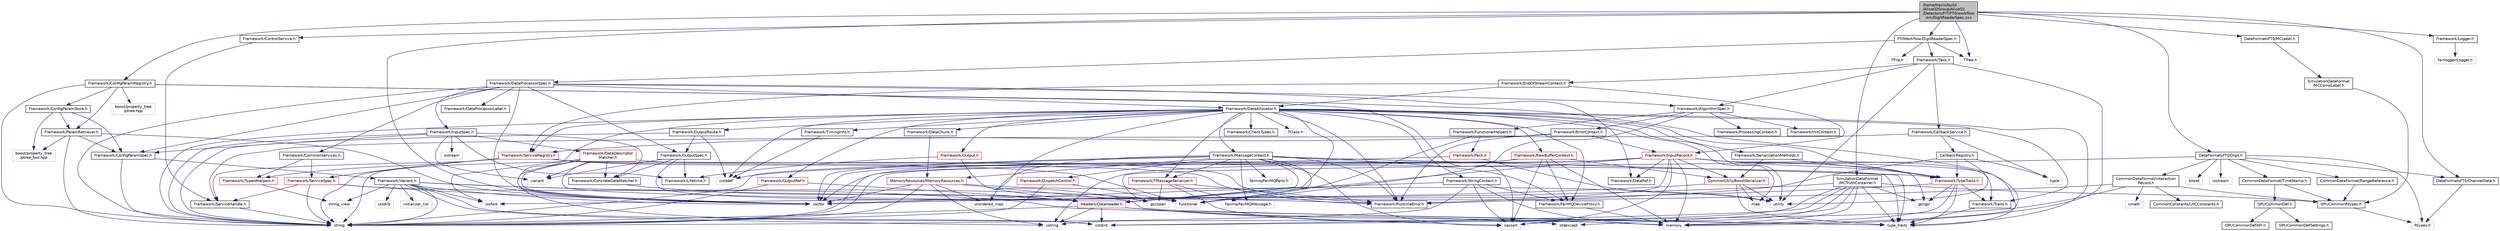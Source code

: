 digraph "/home/travis/build/AliceO2Group/AliceO2/Detectors/FIT/FT0/workflow/src/DigitReaderSpec.cxx"
{
 // INTERACTIVE_SVG=YES
  bgcolor="transparent";
  edge [fontname="Helvetica",fontsize="10",labelfontname="Helvetica",labelfontsize="10"];
  node [fontname="Helvetica",fontsize="10",shape=record];
  Node0 [label="/home/travis/build\l/AliceO2Group/AliceO2\l/Detectors/FIT/FT0/workflow\l/src/DigitReaderSpec.cxx",height=0.2,width=0.4,color="black", fillcolor="grey75", style="filled", fontcolor="black"];
  Node0 -> Node1 [color="midnightblue",fontsize="10",style="solid",fontname="Helvetica"];
  Node1 [label="vector",height=0.2,width=0.4,color="grey75"];
  Node0 -> Node2 [color="midnightblue",fontsize="10",style="solid",fontname="Helvetica"];
  Node2 [label="TTree.h",height=0.2,width=0.4,color="grey75"];
  Node0 -> Node3 [color="midnightblue",fontsize="10",style="solid",fontname="Helvetica"];
  Node3 [label="Framework/ConfigParamRegistry.h",height=0.2,width=0.4,color="black",URL="$de/dc6/ConfigParamRegistry_8h.html"];
  Node3 -> Node4 [color="midnightblue",fontsize="10",style="solid",fontname="Helvetica"];
  Node4 [label="Framework/ParamRetriever.h",height=0.2,width=0.4,color="black",URL="$df/d72/ParamRetriever_8h.html"];
  Node4 -> Node5 [color="midnightblue",fontsize="10",style="solid",fontname="Helvetica"];
  Node5 [label="Framework/ConfigParamSpec.h",height=0.2,width=0.4,color="black",URL="$d0/d1c/ConfigParamSpec_8h.html"];
  Node5 -> Node6 [color="midnightblue",fontsize="10",style="solid",fontname="Helvetica"];
  Node6 [label="Framework/Variant.h",height=0.2,width=0.4,color="black",URL="$de/d56/Variant_8h.html"];
  Node6 -> Node7 [color="midnightblue",fontsize="10",style="solid",fontname="Helvetica"];
  Node7 [label="Framework/RuntimeError.h",height=0.2,width=0.4,color="black",URL="$d1/d76/RuntimeError_8h.html"];
  Node6 -> Node8 [color="midnightblue",fontsize="10",style="solid",fontname="Helvetica"];
  Node8 [label="type_traits",height=0.2,width=0.4,color="grey75"];
  Node6 -> Node9 [color="midnightblue",fontsize="10",style="solid",fontname="Helvetica"];
  Node9 [label="cstring",height=0.2,width=0.4,color="grey75"];
  Node6 -> Node10 [color="midnightblue",fontsize="10",style="solid",fontname="Helvetica"];
  Node10 [label="cstdint",height=0.2,width=0.4,color="grey75"];
  Node6 -> Node11 [color="midnightblue",fontsize="10",style="solid",fontname="Helvetica"];
  Node11 [label="cstdlib",height=0.2,width=0.4,color="grey75"];
  Node6 -> Node12 [color="midnightblue",fontsize="10",style="solid",fontname="Helvetica"];
  Node12 [label="iosfwd",height=0.2,width=0.4,color="grey75"];
  Node6 -> Node13 [color="midnightblue",fontsize="10",style="solid",fontname="Helvetica"];
  Node13 [label="initializer_list",height=0.2,width=0.4,color="grey75"];
  Node6 -> Node14 [color="midnightblue",fontsize="10",style="solid",fontname="Helvetica"];
  Node14 [label="string_view",height=0.2,width=0.4,color="grey75"];
  Node6 -> Node1 [color="midnightblue",fontsize="10",style="solid",fontname="Helvetica"];
  Node6 -> Node15 [color="midnightblue",fontsize="10",style="solid",fontname="Helvetica"];
  Node15 [label="string",height=0.2,width=0.4,color="grey75"];
  Node5 -> Node15 [color="midnightblue",fontsize="10",style="solid",fontname="Helvetica"];
  Node4 -> Node16 [color="midnightblue",fontsize="10",style="solid",fontname="Helvetica"];
  Node16 [label="boost/property_tree\l/ptree_fwd.hpp",height=0.2,width=0.4,color="grey75"];
  Node4 -> Node15 [color="midnightblue",fontsize="10",style="solid",fontname="Helvetica"];
  Node4 -> Node1 [color="midnightblue",fontsize="10",style="solid",fontname="Helvetica"];
  Node3 -> Node17 [color="midnightblue",fontsize="10",style="solid",fontname="Helvetica"];
  Node17 [label="Framework/ConfigParamStore.h",height=0.2,width=0.4,color="black",URL="$dd/daf/ConfigParamStore_8h.html"];
  Node17 -> Node4 [color="midnightblue",fontsize="10",style="solid",fontname="Helvetica"];
  Node17 -> Node5 [color="midnightblue",fontsize="10",style="solid",fontname="Helvetica"];
  Node17 -> Node16 [color="midnightblue",fontsize="10",style="solid",fontname="Helvetica"];
  Node3 -> Node18 [color="midnightblue",fontsize="10",style="solid",fontname="Helvetica"];
  Node18 [label="boost/property_tree\l/ptree.hpp",height=0.2,width=0.4,color="grey75"];
  Node3 -> Node19 [color="midnightblue",fontsize="10",style="solid",fontname="Helvetica"];
  Node19 [label="memory",height=0.2,width=0.4,color="grey75"];
  Node3 -> Node15 [color="midnightblue",fontsize="10",style="solid",fontname="Helvetica"];
  Node3 -> Node20 [color="midnightblue",fontsize="10",style="solid",fontname="Helvetica"];
  Node20 [label="cassert",height=0.2,width=0.4,color="grey75"];
  Node0 -> Node21 [color="midnightblue",fontsize="10",style="solid",fontname="Helvetica"];
  Node21 [label="Framework/ControlService.h",height=0.2,width=0.4,color="black",URL="$d2/d43/ControlService_8h.html"];
  Node21 -> Node22 [color="midnightblue",fontsize="10",style="solid",fontname="Helvetica"];
  Node22 [label="Framework/ServiceHandle.h",height=0.2,width=0.4,color="black",URL="$d3/d28/ServiceHandle_8h.html"];
  Node22 -> Node15 [color="midnightblue",fontsize="10",style="solid",fontname="Helvetica"];
  Node0 -> Node23 [color="midnightblue",fontsize="10",style="solid",fontname="Helvetica"];
  Node23 [label="Framework/Logger.h",height=0.2,width=0.4,color="black",URL="$dd/da4/Logger_8h.html"];
  Node23 -> Node24 [color="midnightblue",fontsize="10",style="solid",fontname="Helvetica"];
  Node24 [label="fairlogger/Logger.h",height=0.2,width=0.4,color="grey75"];
  Node0 -> Node25 [color="midnightblue",fontsize="10",style="solid",fontname="Helvetica"];
  Node25 [label="FT0Workflow/DigitReaderSpec.h",height=0.2,width=0.4,color="black",URL="$d6/d6d/FIT_2FT0_2workflow_2include_2FT0Workflow_2DigitReaderSpec_8h.html"];
  Node25 -> Node26 [color="midnightblue",fontsize="10",style="solid",fontname="Helvetica"];
  Node26 [label="TFile.h",height=0.2,width=0.4,color="grey75"];
  Node25 -> Node2 [color="midnightblue",fontsize="10",style="solid",fontname="Helvetica"];
  Node25 -> Node27 [color="midnightblue",fontsize="10",style="solid",fontname="Helvetica"];
  Node27 [label="Framework/DataProcessorSpec.h",height=0.2,width=0.4,color="black",URL="$d0/df4/DataProcessorSpec_8h.html"];
  Node27 -> Node28 [color="midnightblue",fontsize="10",style="solid",fontname="Helvetica"];
  Node28 [label="Framework/AlgorithmSpec.h",height=0.2,width=0.4,color="black",URL="$d0/d14/AlgorithmSpec_8h.html"];
  Node28 -> Node29 [color="midnightblue",fontsize="10",style="solid",fontname="Helvetica"];
  Node29 [label="Framework/ProcessingContext.h",height=0.2,width=0.4,color="black",URL="$de/d6a/ProcessingContext_8h.html"];
  Node28 -> Node30 [color="midnightblue",fontsize="10",style="solid",fontname="Helvetica"];
  Node30 [label="Framework/ErrorContext.h",height=0.2,width=0.4,color="black",URL="$d7/dad/ErrorContext_8h.html"];
  Node30 -> Node31 [color="midnightblue",fontsize="10",style="solid",fontname="Helvetica"];
  Node31 [label="Framework/InputRecord.h",height=0.2,width=0.4,color="red",URL="$d6/d5c/InputRecord_8h.html"];
  Node31 -> Node32 [color="midnightblue",fontsize="10",style="solid",fontname="Helvetica"];
  Node32 [label="Framework/DataRef.h",height=0.2,width=0.4,color="black",URL="$d5/dfb/DataRef_8h.html"];
  Node31 -> Node47 [color="midnightblue",fontsize="10",style="solid",fontname="Helvetica"];
  Node47 [label="Framework/TypeTraits.h",height=0.2,width=0.4,color="red",URL="$d0/d95/TypeTraits_8h.html"];
  Node47 -> Node8 [color="midnightblue",fontsize="10",style="solid",fontname="Helvetica"];
  Node47 -> Node1 [color="midnightblue",fontsize="10",style="solid",fontname="Helvetica"];
  Node47 -> Node19 [color="midnightblue",fontsize="10",style="solid",fontname="Helvetica"];
  Node47 -> Node48 [color="midnightblue",fontsize="10",style="solid",fontname="Helvetica"];
  Node48 [label="Framework/Traits.h",height=0.2,width=0.4,color="black",URL="$db/d31/Traits_8h.html"];
  Node48 -> Node8 [color="midnightblue",fontsize="10",style="solid",fontname="Helvetica"];
  Node47 -> Node51 [color="midnightblue",fontsize="10",style="solid",fontname="Helvetica"];
  Node51 [label="gsl/gsl",height=0.2,width=0.4,color="grey75"];
  Node31 -> Node48 [color="midnightblue",fontsize="10",style="solid",fontname="Helvetica"];
  Node31 -> Node7 [color="midnightblue",fontsize="10",style="solid",fontname="Helvetica"];
  Node31 -> Node68 [color="midnightblue",fontsize="10",style="solid",fontname="Helvetica"];
  Node68 [label="Headers/DataHeader.h",height=0.2,width=0.4,color="red",URL="$dc/dcd/DataHeader_8h.html"];
  Node68 -> Node10 [color="midnightblue",fontsize="10",style="solid",fontname="Helvetica"];
  Node68 -> Node19 [color="midnightblue",fontsize="10",style="solid",fontname="Helvetica"];
  Node68 -> Node20 [color="midnightblue",fontsize="10",style="solid",fontname="Helvetica"];
  Node68 -> Node9 [color="midnightblue",fontsize="10",style="solid",fontname="Helvetica"];
  Node68 -> Node70 [color="midnightblue",fontsize="10",style="solid",fontname="Helvetica"];
  Node70 [label="stdexcept",height=0.2,width=0.4,color="grey75"];
  Node68 -> Node15 [color="midnightblue",fontsize="10",style="solid",fontname="Helvetica"];
  Node31 -> Node52 [color="midnightblue",fontsize="10",style="solid",fontname="Helvetica"];
  Node52 [label="CommonUtils/BoostSerializer.h",height=0.2,width=0.4,color="red",URL="$d7/d91/BoostSerializer_8h.html",tooltip="Templatised boost serializer/deserializer for containers and base types. "];
  Node52 -> Node53 [color="midnightblue",fontsize="10",style="solid",fontname="Helvetica"];
  Node53 [label="utility",height=0.2,width=0.4,color="grey75"];
  Node52 -> Node8 [color="midnightblue",fontsize="10",style="solid",fontname="Helvetica"];
  Node52 -> Node1 [color="midnightblue",fontsize="10",style="solid",fontname="Helvetica"];
  Node52 -> Node56 [color="midnightblue",fontsize="10",style="solid",fontname="Helvetica"];
  Node56 [label="map",height=0.2,width=0.4,color="grey75"];
  Node31 -> Node51 [color="midnightblue",fontsize="10",style="solid",fontname="Helvetica"];
  Node31 -> Node15 [color="midnightblue",fontsize="10",style="solid",fontname="Helvetica"];
  Node31 -> Node1 [color="midnightblue",fontsize="10",style="solid",fontname="Helvetica"];
  Node31 -> Node9 [color="midnightblue",fontsize="10",style="solid",fontname="Helvetica"];
  Node31 -> Node20 [color="midnightblue",fontsize="10",style="solid",fontname="Helvetica"];
  Node31 -> Node19 [color="midnightblue",fontsize="10",style="solid",fontname="Helvetica"];
  Node31 -> Node8 [color="midnightblue",fontsize="10",style="solid",fontname="Helvetica"];
  Node30 -> Node105 [color="midnightblue",fontsize="10",style="solid",fontname="Helvetica"];
  Node105 [label="Framework/ServiceRegistry.h",height=0.2,width=0.4,color="red",URL="$d8/d17/ServiceRegistry_8h.html"];
  Node105 -> Node22 [color="midnightblue",fontsize="10",style="solid",fontname="Helvetica"];
  Node105 -> Node106 [color="midnightblue",fontsize="10",style="solid",fontname="Helvetica"];
  Node106 [label="Framework/ServiceSpec.h",height=0.2,width=0.4,color="red",URL="$d4/d61/ServiceSpec_8h.html"];
  Node106 -> Node22 [color="midnightblue",fontsize="10",style="solid",fontname="Helvetica"];
  Node106 -> Node100 [color="midnightblue",fontsize="10",style="solid",fontname="Helvetica"];
  Node100 [label="functional",height=0.2,width=0.4,color="grey75"];
  Node106 -> Node15 [color="midnightblue",fontsize="10",style="solid",fontname="Helvetica"];
  Node106 -> Node1 [color="midnightblue",fontsize="10",style="solid",fontname="Helvetica"];
  Node105 -> Node116 [color="midnightblue",fontsize="10",style="solid",fontname="Helvetica"];
  Node116 [label="Framework/TypeIdHelpers.h",height=0.2,width=0.4,color="red",URL="$d2/d9a/TypeIdHelpers_8h.html"];
  Node116 -> Node14 [color="midnightblue",fontsize="10",style="solid",fontname="Helvetica"];
  Node105 -> Node7 [color="midnightblue",fontsize="10",style="solid",fontname="Helvetica"];
  Node105 -> Node100 [color="midnightblue",fontsize="10",style="solid",fontname="Helvetica"];
  Node105 -> Node15 [color="midnightblue",fontsize="10",style="solid",fontname="Helvetica"];
  Node105 -> Node8 [color="midnightblue",fontsize="10",style="solid",fontname="Helvetica"];
  Node30 -> Node7 [color="midnightblue",fontsize="10",style="solid",fontname="Helvetica"];
  Node28 -> Node122 [color="midnightblue",fontsize="10",style="solid",fontname="Helvetica"];
  Node122 [label="Framework/InitContext.h",height=0.2,width=0.4,color="black",URL="$d4/d2b/InitContext_8h.html"];
  Node28 -> Node123 [color="midnightblue",fontsize="10",style="solid",fontname="Helvetica"];
  Node123 [label="Framework/FunctionalHelpers.h",height=0.2,width=0.4,color="black",URL="$de/d9b/FunctionalHelpers_8h.html"];
  Node123 -> Node124 [color="midnightblue",fontsize="10",style="solid",fontname="Helvetica"];
  Node124 [label="Framework/Pack.h",height=0.2,width=0.4,color="red",URL="$dd/dce/Pack_8h.html"];
  Node124 -> Node101 [color="midnightblue",fontsize="10",style="solid",fontname="Helvetica"];
  Node101 [label="cstddef",height=0.2,width=0.4,color="grey75"];
  Node124 -> Node53 [color="midnightblue",fontsize="10",style="solid",fontname="Helvetica"];
  Node123 -> Node100 [color="midnightblue",fontsize="10",style="solid",fontname="Helvetica"];
  Node28 -> Node100 [color="midnightblue",fontsize="10",style="solid",fontname="Helvetica"];
  Node27 -> Node5 [color="midnightblue",fontsize="10",style="solid",fontname="Helvetica"];
  Node27 -> Node125 [color="midnightblue",fontsize="10",style="solid",fontname="Helvetica"];
  Node125 [label="Framework/DataProcessorLabel.h",height=0.2,width=0.4,color="black",URL="$d1/df2/DataProcessorLabel_8h.html"];
  Node27 -> Node32 [color="midnightblue",fontsize="10",style="solid",fontname="Helvetica"];
  Node27 -> Node126 [color="midnightblue",fontsize="10",style="solid",fontname="Helvetica"];
  Node126 [label="Framework/DataAllocator.h",height=0.2,width=0.4,color="black",URL="$d1/d28/DataAllocator_8h.html"];
  Node126 -> Node127 [color="midnightblue",fontsize="10",style="solid",fontname="Helvetica"];
  Node127 [label="Framework/MessageContext.h",height=0.2,width=0.4,color="black",URL="$dc/dc4/MessageContext_8h.html"];
  Node127 -> Node128 [color="midnightblue",fontsize="10",style="solid",fontname="Helvetica"];
  Node128 [label="Framework/DispatchControl.h",height=0.2,width=0.4,color="red",URL="$dd/dda/DispatchControl_8h.html"];
  Node128 -> Node100 [color="midnightblue",fontsize="10",style="solid",fontname="Helvetica"];
  Node128 -> Node15 [color="midnightblue",fontsize="10",style="solid",fontname="Helvetica"];
  Node127 -> Node130 [color="midnightblue",fontsize="10",style="solid",fontname="Helvetica"];
  Node130 [label="Framework/FairMQDeviceProxy.h",height=0.2,width=0.4,color="black",URL="$d8/d71/FairMQDeviceProxy_8h.html"];
  Node130 -> Node19 [color="midnightblue",fontsize="10",style="solid",fontname="Helvetica"];
  Node127 -> Node7 [color="midnightblue",fontsize="10",style="solid",fontname="Helvetica"];
  Node127 -> Node35 [color="midnightblue",fontsize="10",style="solid",fontname="Helvetica"];
  Node35 [label="Framework/TMessageSerializer.h",height=0.2,width=0.4,color="red",URL="$d8/d3c/TMessageSerializer_8h.html"];
  Node35 -> Node36 [color="midnightblue",fontsize="10",style="solid",fontname="Helvetica"];
  Node36 [label="fairmq/FairMQMessage.h",height=0.2,width=0.4,color="grey75"];
  Node35 -> Node7 [color="midnightblue",fontsize="10",style="solid",fontname="Helvetica"];
  Node35 -> Node42 [color="midnightblue",fontsize="10",style="solid",fontname="Helvetica"];
  Node42 [label="gsl/span",height=0.2,width=0.4,color="grey75"];
  Node35 -> Node19 [color="midnightblue",fontsize="10",style="solid",fontname="Helvetica"];
  Node127 -> Node47 [color="midnightblue",fontsize="10",style="solid",fontname="Helvetica"];
  Node127 -> Node68 [color="midnightblue",fontsize="10",style="solid",fontname="Helvetica"];
  Node127 -> Node82 [color="midnightblue",fontsize="10",style="solid",fontname="Helvetica"];
  Node82 [label="MemoryResources/MemoryResources.h",height=0.2,width=0.4,color="red",URL="$dc/d03/MemoryResources_8h.html"];
  Node82 -> Node9 [color="midnightblue",fontsize="10",style="solid",fontname="Helvetica"];
  Node82 -> Node15 [color="midnightblue",fontsize="10",style="solid",fontname="Helvetica"];
  Node82 -> Node8 [color="midnightblue",fontsize="10",style="solid",fontname="Helvetica"];
  Node82 -> Node53 [color="midnightblue",fontsize="10",style="solid",fontname="Helvetica"];
  Node82 -> Node1 [color="midnightblue",fontsize="10",style="solid",fontname="Helvetica"];
  Node82 -> Node87 [color="midnightblue",fontsize="10",style="solid",fontname="Helvetica"];
  Node87 [label="unordered_map",height=0.2,width=0.4,color="grey75"];
  Node127 -> Node36 [color="midnightblue",fontsize="10",style="solid",fontname="Helvetica"];
  Node127 -> Node131 [color="midnightblue",fontsize="10",style="solid",fontname="Helvetica"];
  Node131 [label="fairmq/FairMQParts.h",height=0.2,width=0.4,color="grey75"];
  Node127 -> Node20 [color="midnightblue",fontsize="10",style="solid",fontname="Helvetica"];
  Node127 -> Node100 [color="midnightblue",fontsize="10",style="solid",fontname="Helvetica"];
  Node127 -> Node15 [color="midnightblue",fontsize="10",style="solid",fontname="Helvetica"];
  Node127 -> Node8 [color="midnightblue",fontsize="10",style="solid",fontname="Helvetica"];
  Node127 -> Node87 [color="midnightblue",fontsize="10",style="solid",fontname="Helvetica"];
  Node127 -> Node1 [color="midnightblue",fontsize="10",style="solid",fontname="Helvetica"];
  Node126 -> Node132 [color="midnightblue",fontsize="10",style="solid",fontname="Helvetica"];
  Node132 [label="Framework/StringContext.h",height=0.2,width=0.4,color="black",URL="$dd/df6/StringContext_8h.html"];
  Node132 -> Node130 [color="midnightblue",fontsize="10",style="solid",fontname="Helvetica"];
  Node132 -> Node1 [color="midnightblue",fontsize="10",style="solid",fontname="Helvetica"];
  Node132 -> Node20 [color="midnightblue",fontsize="10",style="solid",fontname="Helvetica"];
  Node132 -> Node15 [color="midnightblue",fontsize="10",style="solid",fontname="Helvetica"];
  Node132 -> Node19 [color="midnightblue",fontsize="10",style="solid",fontname="Helvetica"];
  Node126 -> Node133 [color="midnightblue",fontsize="10",style="solid",fontname="Helvetica"];
  Node133 [label="Framework/RawBufferContext.h",height=0.2,width=0.4,color="red",URL="$d8/d25/RawBufferContext_8h.html",tooltip=" "];
  Node133 -> Node130 [color="midnightblue",fontsize="10",style="solid",fontname="Helvetica"];
  Node133 -> Node52 [color="midnightblue",fontsize="10",style="solid",fontname="Helvetica"];
  Node133 -> Node1 [color="midnightblue",fontsize="10",style="solid",fontname="Helvetica"];
  Node133 -> Node20 [color="midnightblue",fontsize="10",style="solid",fontname="Helvetica"];
  Node133 -> Node15 [color="midnightblue",fontsize="10",style="solid",fontname="Helvetica"];
  Node133 -> Node19 [color="midnightblue",fontsize="10",style="solid",fontname="Helvetica"];
  Node126 -> Node94 [color="midnightblue",fontsize="10",style="solid",fontname="Helvetica"];
  Node94 [label="Framework/Output.h",height=0.2,width=0.4,color="red",URL="$d3/ddf/Output_8h.html"];
  Node94 -> Node68 [color="midnightblue",fontsize="10",style="solid",fontname="Helvetica"];
  Node94 -> Node73 [color="midnightblue",fontsize="10",style="solid",fontname="Helvetica"];
  Node73 [label="Framework/Lifetime.h",height=0.2,width=0.4,color="black",URL="$dc/dca/Lifetime_8h.html"];
  Node126 -> Node135 [color="midnightblue",fontsize="10",style="solid",fontname="Helvetica"];
  Node135 [label="Framework/OutputRef.h",height=0.2,width=0.4,color="red",URL="$d6/d5a/OutputRef_8h.html"];
  Node135 -> Node68 [color="midnightblue",fontsize="10",style="solid",fontname="Helvetica"];
  Node135 -> Node15 [color="midnightblue",fontsize="10",style="solid",fontname="Helvetica"];
  Node126 -> Node136 [color="midnightblue",fontsize="10",style="solid",fontname="Helvetica"];
  Node136 [label="Framework/OutputRoute.h",height=0.2,width=0.4,color="black",URL="$d6/df4/OutputRoute_8h.html"];
  Node136 -> Node67 [color="midnightblue",fontsize="10",style="solid",fontname="Helvetica"];
  Node67 [label="Framework/OutputSpec.h",height=0.2,width=0.4,color="black",URL="$db/d2d/OutputSpec_8h.html"];
  Node67 -> Node68 [color="midnightblue",fontsize="10",style="solid",fontname="Helvetica"];
  Node67 -> Node73 [color="midnightblue",fontsize="10",style="solid",fontname="Helvetica"];
  Node67 -> Node74 [color="midnightblue",fontsize="10",style="solid",fontname="Helvetica"];
  Node74 [label="Framework/ConcreteDataMatcher.h",height=0.2,width=0.4,color="black",URL="$d0/d1b/ConcreteDataMatcher_8h.html"];
  Node74 -> Node68 [color="midnightblue",fontsize="10",style="solid",fontname="Helvetica"];
  Node67 -> Node75 [color="midnightblue",fontsize="10",style="solid",fontname="Helvetica"];
  Node75 [label="variant",height=0.2,width=0.4,color="grey75"];
  Node136 -> Node101 [color="midnightblue",fontsize="10",style="solid",fontname="Helvetica"];
  Node136 -> Node15 [color="midnightblue",fontsize="10",style="solid",fontname="Helvetica"];
  Node126 -> Node137 [color="midnightblue",fontsize="10",style="solid",fontname="Helvetica"];
  Node137 [label="Framework/DataChunk.h",height=0.2,width=0.4,color="black",URL="$d7/d31/DataChunk_8h.html"];
  Node137 -> Node82 [color="midnightblue",fontsize="10",style="solid",fontname="Helvetica"];
  Node126 -> Node130 [color="midnightblue",fontsize="10",style="solid",fontname="Helvetica"];
  Node126 -> Node138 [color="midnightblue",fontsize="10",style="solid",fontname="Helvetica"];
  Node138 [label="Framework/TimingInfo.h",height=0.2,width=0.4,color="black",URL="$da/d2b/TimingInfo_8h.html"];
  Node138 -> Node101 [color="midnightblue",fontsize="10",style="solid",fontname="Helvetica"];
  Node126 -> Node35 [color="midnightblue",fontsize="10",style="solid",fontname="Helvetica"];
  Node126 -> Node47 [color="midnightblue",fontsize="10",style="solid",fontname="Helvetica"];
  Node126 -> Node48 [color="midnightblue",fontsize="10",style="solid",fontname="Helvetica"];
  Node126 -> Node46 [color="midnightblue",fontsize="10",style="solid",fontname="Helvetica"];
  Node46 [label="Framework/SerializationMethods.h",height=0.2,width=0.4,color="black",URL="$d1/d53/SerializationMethods_8h.html",tooltip="Type wrappers for enfording a specific serialization method. "];
  Node46 -> Node47 [color="midnightblue",fontsize="10",style="solid",fontname="Helvetica"];
  Node46 -> Node52 [color="midnightblue",fontsize="10",style="solid",fontname="Helvetica"];
  Node126 -> Node96 [color="midnightblue",fontsize="10",style="solid",fontname="Helvetica"];
  Node96 [label="Framework/CheckTypes.h",height=0.2,width=0.4,color="black",URL="$d1/d00/CheckTypes_8h.html"];
  Node126 -> Node105 [color="midnightblue",fontsize="10",style="solid",fontname="Helvetica"];
  Node126 -> Node7 [color="midnightblue",fontsize="10",style="solid",fontname="Helvetica"];
  Node126 -> Node68 [color="midnightblue",fontsize="10",style="solid",fontname="Helvetica"];
  Node126 -> Node45 [color="midnightblue",fontsize="10",style="solid",fontname="Helvetica"];
  Node45 [label="TClass.h",height=0.2,width=0.4,color="grey75"];
  Node126 -> Node42 [color="midnightblue",fontsize="10",style="solid",fontname="Helvetica"];
  Node126 -> Node1 [color="midnightblue",fontsize="10",style="solid",fontname="Helvetica"];
  Node126 -> Node56 [color="midnightblue",fontsize="10",style="solid",fontname="Helvetica"];
  Node126 -> Node15 [color="midnightblue",fontsize="10",style="solid",fontname="Helvetica"];
  Node126 -> Node53 [color="midnightblue",fontsize="10",style="solid",fontname="Helvetica"];
  Node126 -> Node8 [color="midnightblue",fontsize="10",style="solid",fontname="Helvetica"];
  Node126 -> Node101 [color="midnightblue",fontsize="10",style="solid",fontname="Helvetica"];
  Node27 -> Node76 [color="midnightblue",fontsize="10",style="solid",fontname="Helvetica"];
  Node76 [label="Framework/InputSpec.h",height=0.2,width=0.4,color="black",URL="$d5/d3f/InputSpec_8h.html"];
  Node76 -> Node73 [color="midnightblue",fontsize="10",style="solid",fontname="Helvetica"];
  Node76 -> Node74 [color="midnightblue",fontsize="10",style="solid",fontname="Helvetica"];
  Node76 -> Node77 [color="midnightblue",fontsize="10",style="solid",fontname="Helvetica"];
  Node77 [label="Framework/DataDescriptor\lMatcher.h",height=0.2,width=0.4,color="red",URL="$d3/da3/DataDescriptorMatcher_8h.html"];
  Node77 -> Node74 [color="midnightblue",fontsize="10",style="solid",fontname="Helvetica"];
  Node77 -> Node7 [color="midnightblue",fontsize="10",style="solid",fontname="Helvetica"];
  Node77 -> Node68 [color="midnightblue",fontsize="10",style="solid",fontname="Helvetica"];
  Node77 -> Node10 [color="midnightblue",fontsize="10",style="solid",fontname="Helvetica"];
  Node77 -> Node12 [color="midnightblue",fontsize="10",style="solid",fontname="Helvetica"];
  Node77 -> Node15 [color="midnightblue",fontsize="10",style="solid",fontname="Helvetica"];
  Node77 -> Node75 [color="midnightblue",fontsize="10",style="solid",fontname="Helvetica"];
  Node77 -> Node1 [color="midnightblue",fontsize="10",style="solid",fontname="Helvetica"];
  Node76 -> Node5 [color="midnightblue",fontsize="10",style="solid",fontname="Helvetica"];
  Node76 -> Node15 [color="midnightblue",fontsize="10",style="solid",fontname="Helvetica"];
  Node76 -> Node93 [color="midnightblue",fontsize="10",style="solid",fontname="Helvetica"];
  Node93 [label="ostream",height=0.2,width=0.4,color="grey75"];
  Node76 -> Node75 [color="midnightblue",fontsize="10",style="solid",fontname="Helvetica"];
  Node27 -> Node67 [color="midnightblue",fontsize="10",style="solid",fontname="Helvetica"];
  Node27 -> Node139 [color="midnightblue",fontsize="10",style="solid",fontname="Helvetica"];
  Node139 [label="Framework/CommonServices.h",height=0.2,width=0.4,color="black",URL="$d8/d02/CommonServices_8h.html"];
  Node139 -> Node106 [color="midnightblue",fontsize="10",style="solid",fontname="Helvetica"];
  Node139 -> Node116 [color="midnightblue",fontsize="10",style="solid",fontname="Helvetica"];
  Node27 -> Node15 [color="midnightblue",fontsize="10",style="solid",fontname="Helvetica"];
  Node27 -> Node1 [color="midnightblue",fontsize="10",style="solid",fontname="Helvetica"];
  Node25 -> Node140 [color="midnightblue",fontsize="10",style="solid",fontname="Helvetica"];
  Node140 [label="Framework/Task.h",height=0.2,width=0.4,color="black",URL="$df/d4f/Task_8h.html"];
  Node140 -> Node28 [color="midnightblue",fontsize="10",style="solid",fontname="Helvetica"];
  Node140 -> Node141 [color="midnightblue",fontsize="10",style="solid",fontname="Helvetica"];
  Node141 [label="Framework/CallbackService.h",height=0.2,width=0.4,color="black",URL="$d9/d7f/CallbackService_8h.html"];
  Node141 -> Node142 [color="midnightblue",fontsize="10",style="solid",fontname="Helvetica"];
  Node142 [label="CallbackRegistry.h",height=0.2,width=0.4,color="black",URL="$d7/d3e/CallbackRegistry_8h.html",tooltip="A generic registry for callbacks. "];
  Node142 -> Node47 [color="midnightblue",fontsize="10",style="solid",fontname="Helvetica"];
  Node142 -> Node7 [color="midnightblue",fontsize="10",style="solid",fontname="Helvetica"];
  Node142 -> Node143 [color="midnightblue",fontsize="10",style="solid",fontname="Helvetica"];
  Node143 [label="tuple",height=0.2,width=0.4,color="grey75"];
  Node142 -> Node53 [color="midnightblue",fontsize="10",style="solid",fontname="Helvetica"];
  Node141 -> Node22 [color="midnightblue",fontsize="10",style="solid",fontname="Helvetica"];
  Node141 -> Node143 [color="midnightblue",fontsize="10",style="solid",fontname="Helvetica"];
  Node140 -> Node144 [color="midnightblue",fontsize="10",style="solid",fontname="Helvetica"];
  Node144 [label="Framework/EndOfStreamContext.h",height=0.2,width=0.4,color="black",URL="$d0/d77/EndOfStreamContext_8h.html"];
  Node144 -> Node31 [color="midnightblue",fontsize="10",style="solid",fontname="Helvetica"];
  Node144 -> Node105 [color="midnightblue",fontsize="10",style="solid",fontname="Helvetica"];
  Node144 -> Node126 [color="midnightblue",fontsize="10",style="solid",fontname="Helvetica"];
  Node140 -> Node53 [color="midnightblue",fontsize="10",style="solid",fontname="Helvetica"];
  Node140 -> Node19 [color="midnightblue",fontsize="10",style="solid",fontname="Helvetica"];
  Node0 -> Node145 [color="midnightblue",fontsize="10",style="solid",fontname="Helvetica"];
  Node145 [label="DataFormatsFT0/Digit.h",height=0.2,width=0.4,color="black",URL="$d0/d0a/DataFormats_2Detectors_2FIT_2FT0_2include_2DataFormatsFT0_2Digit_8h.html"];
  Node145 -> Node146 [color="midnightblue",fontsize="10",style="solid",fontname="Helvetica"];
  Node146 [label="CommonDataFormat/Interaction\lRecord.h",height=0.2,width=0.4,color="black",URL="$d9/d80/InteractionRecord_8h.html"];
  Node146 -> Node147 [color="midnightblue",fontsize="10",style="solid",fontname="Helvetica"];
  Node147 [label="GPUCommonRtypes.h",height=0.2,width=0.4,color="black",URL="$d2/d45/GPUCommonRtypes_8h.html"];
  Node147 -> Node148 [color="midnightblue",fontsize="10",style="solid",fontname="Helvetica"];
  Node148 [label="Rtypes.h",height=0.2,width=0.4,color="grey75"];
  Node146 -> Node12 [color="midnightblue",fontsize="10",style="solid",fontname="Helvetica"];
  Node146 -> Node10 [color="midnightblue",fontsize="10",style="solid",fontname="Helvetica"];
  Node146 -> Node149 [color="midnightblue",fontsize="10",style="solid",fontname="Helvetica"];
  Node149 [label="cmath",height=0.2,width=0.4,color="grey75"];
  Node146 -> Node150 [color="midnightblue",fontsize="10",style="solid",fontname="Helvetica"];
  Node150 [label="CommonConstants/LHCConstants.h",height=0.2,width=0.4,color="black",URL="$d4/dc6/LHCConstants_8h.html",tooltip="Header to collect LHC related constants. "];
  Node145 -> Node151 [color="midnightblue",fontsize="10",style="solid",fontname="Helvetica"];
  Node151 [label="CommonDataFormat/RangeReference.h",height=0.2,width=0.4,color="black",URL="$de/d64/RangeReference_8h.html",tooltip="Class to refer to the 1st entry and N elements of some group in the continuous container. "];
  Node151 -> Node147 [color="midnightblue",fontsize="10",style="solid",fontname="Helvetica"];
  Node145 -> Node152 [color="midnightblue",fontsize="10",style="solid",fontname="Helvetica"];
  Node152 [label="CommonDataFormat/TimeStamp.h",height=0.2,width=0.4,color="black",URL="$df/d5d/common_2include_2CommonDataFormat_2TimeStamp_8h.html"];
  Node152 -> Node147 [color="midnightblue",fontsize="10",style="solid",fontname="Helvetica"];
  Node152 -> Node153 [color="midnightblue",fontsize="10",style="solid",fontname="Helvetica"];
  Node153 [label="GPUCommonDef.h",height=0.2,width=0.4,color="black",URL="$df/d21/GPUCommonDef_8h.html"];
  Node153 -> Node154 [color="midnightblue",fontsize="10",style="solid",fontname="Helvetica"];
  Node154 [label="GPUCommonDefSettings.h",height=0.2,width=0.4,color="black",URL="$d5/d93/GPUCommonDefSettings_8h.html"];
  Node153 -> Node155 [color="midnightblue",fontsize="10",style="solid",fontname="Helvetica"];
  Node155 [label="GPUCommonDefAPI.h",height=0.2,width=0.4,color="black",URL="$da/d5a/GPUCommonDefAPI_8h.html"];
  Node145 -> Node156 [color="midnightblue",fontsize="10",style="solid",fontname="Helvetica"];
  Node156 [label="DataFormatsFT0/ChannelData.h",height=0.2,width=0.4,color="black",URL="$dc/d44/FIT_2FT0_2include_2DataFormatsFT0_2ChannelData_8h.html"];
  Node156 -> Node148 [color="midnightblue",fontsize="10",style="solid",fontname="Helvetica"];
  Node145 -> Node148 [color="midnightblue",fontsize="10",style="solid",fontname="Helvetica"];
  Node145 -> Node42 [color="midnightblue",fontsize="10",style="solid",fontname="Helvetica"];
  Node145 -> Node157 [color="midnightblue",fontsize="10",style="solid",fontname="Helvetica"];
  Node157 [label="bitset",height=0.2,width=0.4,color="grey75"];
  Node145 -> Node158 [color="midnightblue",fontsize="10",style="solid",fontname="Helvetica"];
  Node158 [label="iostream",height=0.2,width=0.4,color="grey75"];
  Node0 -> Node156 [color="midnightblue",fontsize="10",style="solid",fontname="Helvetica"];
  Node0 -> Node159 [color="midnightblue",fontsize="10",style="solid",fontname="Helvetica"];
  Node159 [label="DataFormatsFT0/MCLabel.h",height=0.2,width=0.4,color="black",URL="$db/d4c/DataFormats_2Detectors_2FIT_2FT0_2include_2DataFormatsFT0_2MCLabel_8h.html"];
  Node159 -> Node160 [color="midnightblue",fontsize="10",style="solid",fontname="Helvetica"];
  Node160 [label="SimulationDataFormat\l/MCCompLabel.h",height=0.2,width=0.4,color="black",URL="$d7/dcd/MCCompLabel_8h.html"];
  Node160 -> Node147 [color="midnightblue",fontsize="10",style="solid",fontname="Helvetica"];
  Node0 -> Node161 [color="midnightblue",fontsize="10",style="solid",fontname="Helvetica"];
  Node161 [label="SimulationDataFormat\l/MCTruthContainer.h",height=0.2,width=0.4,color="black",URL="$db/d14/MCTruthContainer_8h.html",tooltip="Definition of a container to keep Monte Carlo truth external to simulation objects. "];
  Node161 -> Node147 [color="midnightblue",fontsize="10",style="solid",fontname="Helvetica"];
  Node161 -> Node10 [color="midnightblue",fontsize="10",style="solid",fontname="Helvetica"];
  Node161 -> Node20 [color="midnightblue",fontsize="10",style="solid",fontname="Helvetica"];
  Node161 -> Node70 [color="midnightblue",fontsize="10",style="solid",fontname="Helvetica"];
  Node161 -> Node51 [color="midnightblue",fontsize="10",style="solid",fontname="Helvetica"];
  Node161 -> Node8 [color="midnightblue",fontsize="10",style="solid",fontname="Helvetica"];
  Node161 -> Node9 [color="midnightblue",fontsize="10",style="solid",fontname="Helvetica"];
  Node161 -> Node19 [color="midnightblue",fontsize="10",style="solid",fontname="Helvetica"];
  Node161 -> Node1 [color="midnightblue",fontsize="10",style="solid",fontname="Helvetica"];
}
